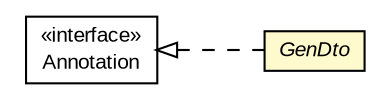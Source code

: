 #!/usr/local/bin/dot
#
# Class diagram 
# Generated by UMLGraph version R5_6-24-gf6e263 (http://www.umlgraph.org/)
#

digraph G {
	edge [fontname="arial",fontsize=10,labelfontname="arial",labelfontsize=10];
	node [fontname="arial",fontsize=10,shape=plaintext];
	nodesep=0.25;
	ranksep=0.5;
	rankdir=LR;
	// com.gwtplatform.dispatch.annotation.GenDto
	c263042 [label=<<table title="com.gwtplatform.dispatch.annotation.GenDto" border="0" cellborder="1" cellspacing="0" cellpadding="2" port="p" bgcolor="lemonChiffon" href="./GenDto.html">
		<tr><td><table border="0" cellspacing="0" cellpadding="1">
<tr><td align="center" balign="center"><font face="arial italic"> GenDto </font></td></tr>
		</table></td></tr>
		</table>>, URL="./GenDto.html", fontname="arial", fontcolor="black", fontsize=10.0];
	//com.gwtplatform.dispatch.annotation.GenDto implements java.lang.annotation.Annotation
	c263314:p -> c263042:p [dir=back,arrowtail=empty,style=dashed];
	// java.lang.annotation.Annotation
	c263314 [label=<<table title="java.lang.annotation.Annotation" border="0" cellborder="1" cellspacing="0" cellpadding="2" port="p" href="http://download.oracle.com/javase/6/docs/api/java/lang/annotation/Annotation.html">
		<tr><td><table border="0" cellspacing="0" cellpadding="1">
<tr><td align="center" balign="center"> &#171;interface&#187; </td></tr>
<tr><td align="center" balign="center"> Annotation </td></tr>
		</table></td></tr>
		</table>>, URL="http://download.oracle.com/javase/6/docs/api/java/lang/annotation/Annotation.html", fontname="arial", fontcolor="black", fontsize=10.0];
}

